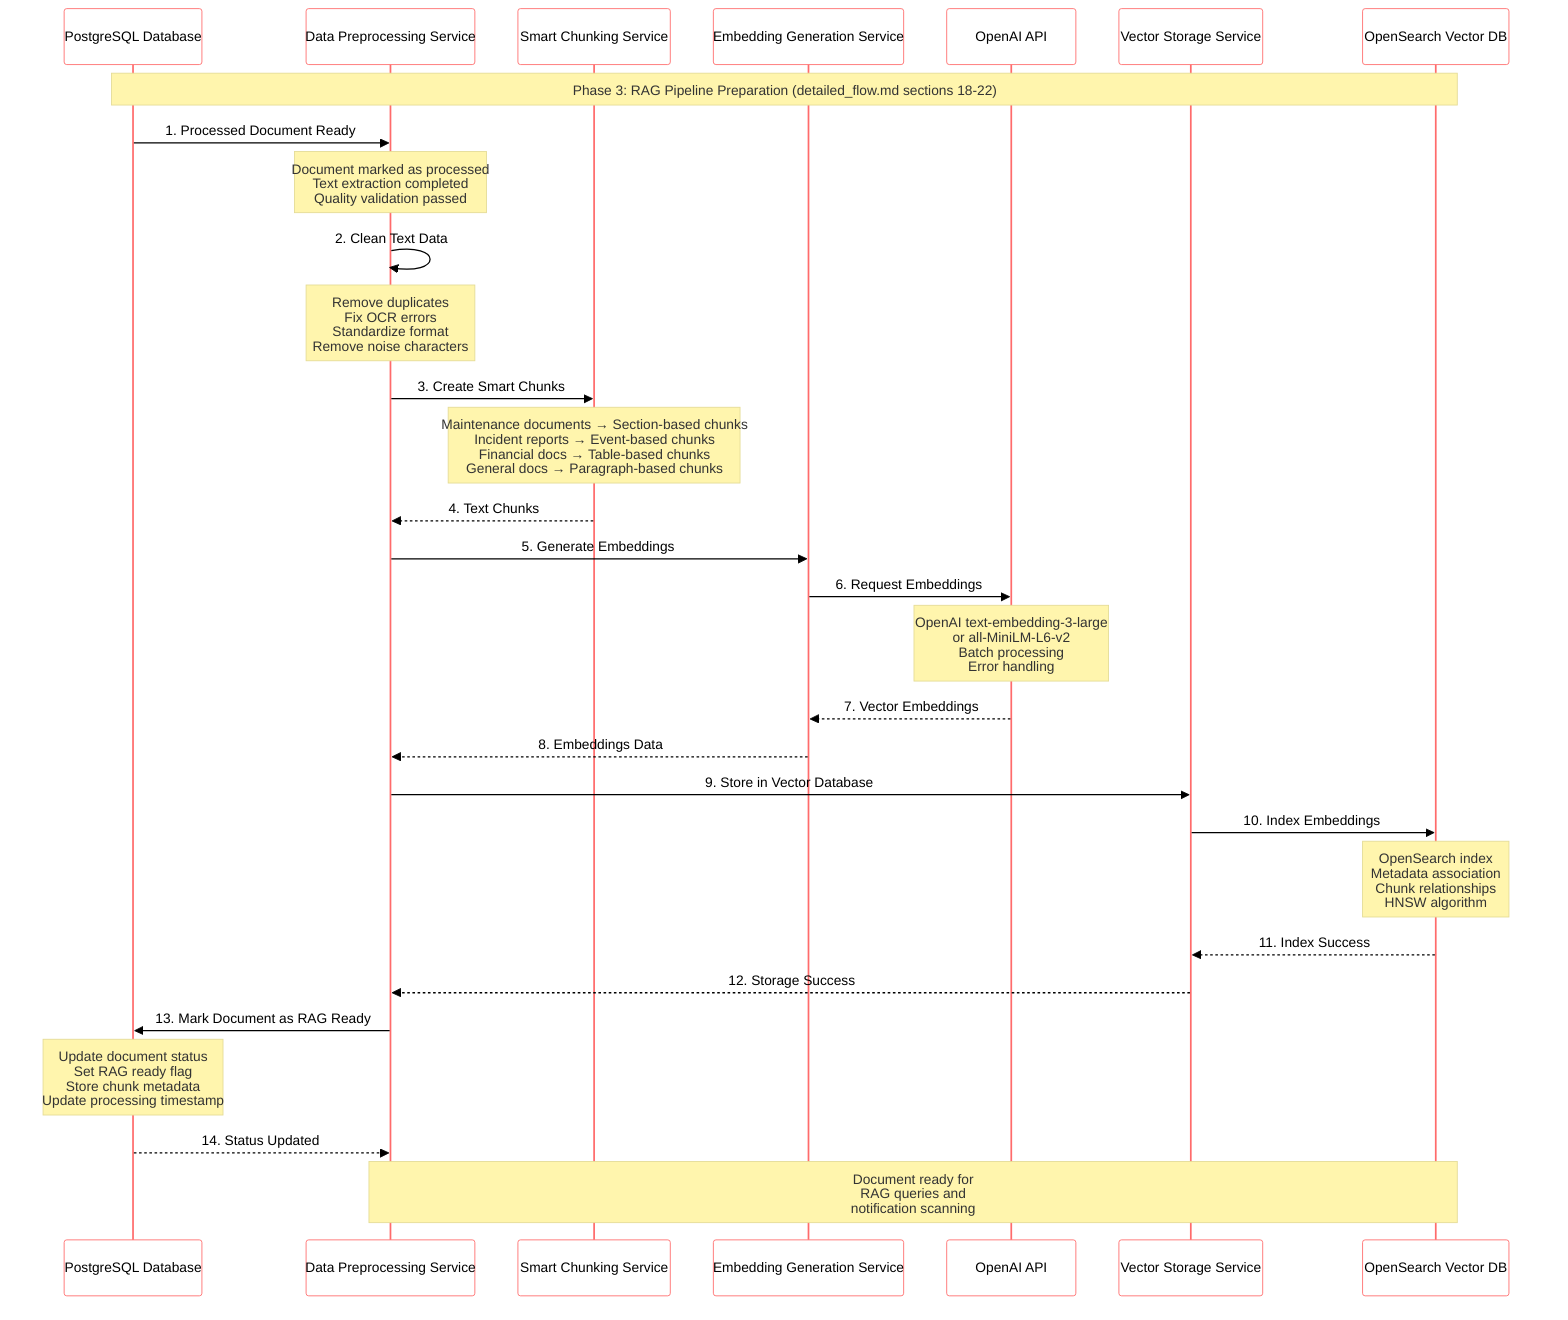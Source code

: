 %%{
  init: {
    'theme': 'base',
    'themeVariables': {
      'primaryColor': '#ff6b6b',
      'primaryTextColor': '#000000',
      'primaryBorderColor': '#ff6b6b',
      'lineColor': '#4a90e2',
      'sectionBkgColor': '#f8f9fa',
      'altSectionBkgColor': '#e9ecef',
      'gridColor': '#dee2e6',
      'secondaryColor': '#4ecdc4',
      'tertiaryColor': '#45b7d1',
      'primaryTextColor': '#000000',
      'secondaryTextColor': '#000000',
      'tertiaryTextColor': '#000000',
      'lineColor': '#4a90e2',
      'textColor': '#000000',
      'mainBkg': '#ffffff',
      'secondBkg': '#f8f9fa',
      'tertiaryBkg': '#e9ecef',
      'arrowTextColor': '#4a90e2',
      'arrowLineColor': '#4a90e2'
    }
  }
}%%

%% KMRL RAG Pipeline Sequence Diagram
%% Source: detailed_flow.md sections 18-22, flow.md phase 3, flow2.md steps 20-24
%% Author: Systems Architect
%% Date: 2024-12-19
%% Purpose: RAG pipeline preparation from processed text to vector database

sequenceDiagram
    participant PG as PostgreSQL Database
    participant PREP as Data Preprocessing Service
    participant CHUNK as Smart Chunking Service
    participant EMBED as Embedding Generation Service
    participant OPENAI as OpenAI API
    participant VECTOR as Vector Storage Service
    participant OS as OpenSearch Vector DB
    
    Note over PG,OS: Phase 3: RAG Pipeline Preparation (detailed_flow.md sections 18-22)
    
    %% Trigger RAG Pipeline
    PG->>PREP: 1. Processed Document Ready
    Note over PREP: Document marked as processed<br/>Text extraction completed<br/>Quality validation passed
    
    %% Data Preprocessing
    PREP->>PREP: 2. Clean Text Data
    Note over PREP: Remove duplicates<br/>Fix OCR errors<br/>Standardize format<br/>Remove noise characters
    
    PREP->>CHUNK: 3. Create Smart Chunks
    Note over CHUNK: Maintenance documents → Section-based chunks<br/>Incident reports → Event-based chunks<br/>Financial docs → Table-based chunks<br/>General docs → Paragraph-based chunks
    
    CHUNK-->>PREP: 4. Text Chunks
    
    %% Embedding Generation
    PREP->>EMBED: 5. Generate Embeddings
    EMBED->>OPENAI: 6. Request Embeddings
    Note over OPENAI: OpenAI text-embedding-3-large<br/>or all-MiniLM-L6-v2<br/>Batch processing<br/>Error handling
    OPENAI-->>EMBED: 7. Vector Embeddings
    
    EMBED-->>PREP: 8. Embeddings Data
    
    %% Vector Storage
    PREP->>VECTOR: 9. Store in Vector Database
    VECTOR->>OS: 10. Index Embeddings
    Note over OS: OpenSearch index<br/>Metadata association<br/>Chunk relationships<br/>HNSW algorithm
    OS-->>VECTOR: 11. Index Success
    
    VECTOR-->>PREP: 12. Storage Success
    
    %% Mark as RAG Ready
    PREP->>PG: 13. Mark Document as RAG Ready
    Note over PG: Update document status<br/>Set RAG ready flag<br/>Store chunk metadata<br/>Update processing timestamp
    PG-->>PREP: 14. Status Updated
    
    %% Pipeline Complete
    Note over PREP,OS: Document ready for<br/>RAG queries and<br/>notification scanning